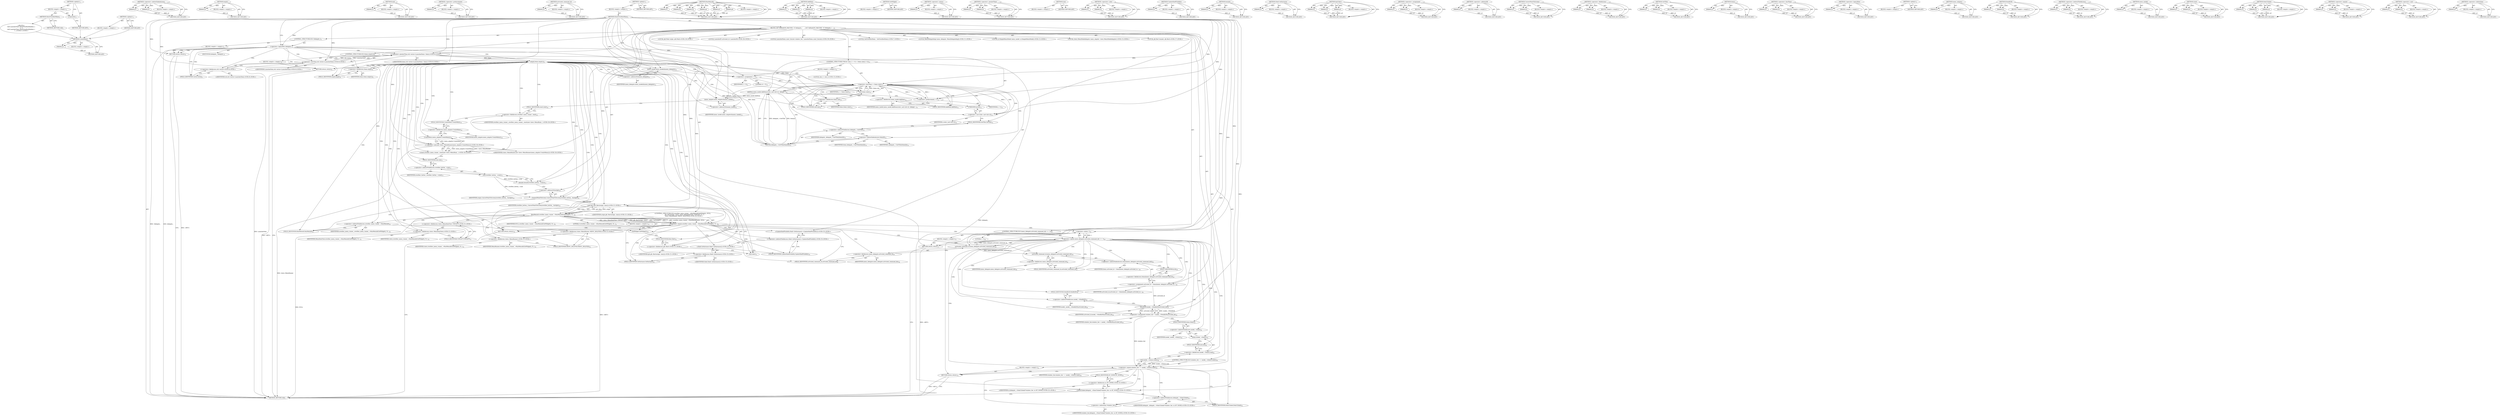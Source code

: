 digraph "&lt;global&gt;" {
vulnerable_296 [label=<(METHOD,CreateMenu)>];
vulnerable_297 [label=<(PARAM,p1)>];
vulnerable_298 [label=<(BLOCK,&lt;empty&gt;,&lt;empty&gt;)>];
vulnerable_299 [label=<(METHOD_RETURN,ANY)>];
vulnerable_277 [label=<(METHOD,&lt;operator&gt;.indirectIndexAccess)>];
vulnerable_278 [label=<(PARAM,p1)>];
vulnerable_279 [label=<(PARAM,p2)>];
vulnerable_280 [label=<(BLOCK,&lt;empty&gt;,&lt;empty&gt;)>];
vulnerable_281 [label=<(METHOD_RETURN,ANY)>];
vulnerable_232 [label=<(METHOD,empty)>];
vulnerable_233 [label=<(PARAM,p1)>];
vulnerable_234 [label=<(BLOCK,&lt;empty&gt;,&lt;empty&gt;)>];
vulnerable_235 [label=<(METHOD_RETURN,ANY)>];
vulnerable_353 [label=<(METHOD,end)>];
vulnerable_354 [label=<(PARAM,p1)>];
vulnerable_355 [label=<(BLOCK,&lt;empty&gt;,&lt;empty&gt;)>];
vulnerable_356 [label=<(METHOD_RETURN,ANY)>];
vulnerable_252 [label=<(METHOD,&lt;operator&gt;.preIncrement)>];
vulnerable_253 [label=<(PARAM,p1)>];
vulnerable_254 [label=<(BLOCK,&lt;empty&gt;,&lt;empty&gt;)>];
vulnerable_255 [label=<(METHOD_RETURN,ANY)>];
vulnerable_340 [label=<(METHOD,activated_command_id)>];
vulnerable_341 [label=<(PARAM,p1)>];
vulnerable_342 [label=<(BLOCK,&lt;empty&gt;,&lt;empty&gt;)>];
vulnerable_343 [label=<(METHOD_RETURN,ANY)>];
vulnerable_6 [label=<(METHOD,&lt;global&gt;)<SUB>1</SUB>>];
vulnerable_7 [label=<(BLOCK,&lt;empty&gt;,&lt;empty&gt;)<SUB>1</SUB>>];
vulnerable_8 [label=<(METHOD,ShowOverflowMenu)<SUB>1</SUB>>];
vulnerable_9 [label=<(BLOCK,{
#if !defined(OS_MACOSX)
  if (!delegate_)
   ...,{
#if !defined(OS_MACOSX)
  if (!delegate_)
   ...)<SUB>1</SUB>>];
vulnerable_10 [label=<(CONTROL_STRUCTURE,IF,if (!delegate_))<SUB>3</SUB>>];
vulnerable_11 [label=<(&lt;operator&gt;.logicalNot,!delegate_)<SUB>3</SUB>>];
vulnerable_12 [label=<(IDENTIFIER,delegate_,!delegate_)<SUB>3</SUB>>];
vulnerable_13 [label=<(BLOCK,&lt;empty&gt;,&lt;empty&gt;)<SUB>4</SUB>>];
vulnerable_14 [label=<(RETURN,return;,return;)<SUB>4</SUB>>];
vulnerable_15 [label="<(&lt;operator&gt;.greaterThan,std::vector&lt;LauncherItem&gt; items)<SUB>6</SUB>>"];
vulnerable_16 [label="<(&lt;operator&gt;.lessThan,std::vector&lt;LauncherItem)<SUB>6</SUB>>"];
vulnerable_17 [label="<(&lt;operator&gt;.fieldAccess,std::vector)<SUB>6</SUB>>"];
vulnerable_18 [label="<(IDENTIFIER,std,std::vector&lt;LauncherItem)<SUB>6</SUB>>"];
vulnerable_19 [label=<(FIELD_IDENTIFIER,vector,vector)<SUB>6</SUB>>];
vulnerable_20 [label="<(IDENTIFIER,LauncherItem,std::vector&lt;LauncherItem)<SUB>6</SUB>>"];
vulnerable_21 [label="<(IDENTIFIER,items,std::vector&lt;LauncherItem&gt; items)<SUB>6</SUB>>"];
vulnerable_22 [label="<(LOCAL,GetOverflowItems : GetOverflowItems)<SUB>7</SUB>>"];
vulnerable_23 [label=<(CONTROL_STRUCTURE,IF,if (items.empty()))<SUB>8</SUB>>];
vulnerable_24 [label=<(empty,items.empty())<SUB>8</SUB>>];
vulnerable_25 [label=<(&lt;operator&gt;.fieldAccess,items.empty)<SUB>8</SUB>>];
vulnerable_26 [label=<(IDENTIFIER,items,items.empty())<SUB>8</SUB>>];
vulnerable_27 [label=<(FIELD_IDENTIFIER,empty,empty)<SUB>8</SUB>>];
vulnerable_28 [label=<(BLOCK,&lt;empty&gt;,&lt;empty&gt;)<SUB>9</SUB>>];
vulnerable_29 [label=<(RETURN,return;,return;)<SUB>9</SUB>>];
vulnerable_30 [label="<(LOCAL,MenuDelegateImpl menu_delegate: MenuDelegateImpl)<SUB>11</SUB>>"];
vulnerable_31 [label="<(LOCAL,ui.SimpleMenuModel menu_model: ui.SimpleMenuModel)<SUB>12</SUB>>"];
vulnerable_32 [label=<(menu_model,menu_model(&amp;menu_delegate))<SUB>12</SUB>>];
vulnerable_33 [label=<(&lt;operator&gt;.addressOf,&amp;menu_delegate)<SUB>12</SUB>>];
vulnerable_34 [label=<(IDENTIFIER,menu_delegate,menu_model(&amp;menu_delegate))<SUB>12</SUB>>];
vulnerable_35 [label=<(CONTROL_STRUCTURE,FOR,for (size_t i = 0;i &lt; items.size();++i))<SUB>13</SUB>>];
vulnerable_36 [label=<(BLOCK,&lt;empty&gt;,&lt;empty&gt;)<SUB>13</SUB>>];
vulnerable_37 [label="<(LOCAL,size_t i: size_t)<SUB>13</SUB>>"];
vulnerable_38 [label=<(&lt;operator&gt;.assignment,i = 0)<SUB>13</SUB>>];
vulnerable_39 [label=<(IDENTIFIER,i,i = 0)<SUB>13</SUB>>];
vulnerable_40 [label=<(LITERAL,0,i = 0)<SUB>13</SUB>>];
vulnerable_41 [label=<(&lt;operator&gt;.lessThan,i &lt; items.size())<SUB>13</SUB>>];
vulnerable_42 [label=<(IDENTIFIER,i,i &lt; items.size())<SUB>13</SUB>>];
vulnerable_43 [label=<(size,items.size())<SUB>13</SUB>>];
vulnerable_44 [label=<(&lt;operator&gt;.fieldAccess,items.size)<SUB>13</SUB>>];
vulnerable_45 [label=<(IDENTIFIER,items,items.size())<SUB>13</SUB>>];
vulnerable_46 [label=<(FIELD_IDENTIFIER,size,size)<SUB>13</SUB>>];
vulnerable_47 [label=<(&lt;operator&gt;.preIncrement,++i)<SUB>13</SUB>>];
vulnerable_48 [label=<(IDENTIFIER,i,++i)<SUB>13</SUB>>];
vulnerable_49 [label=<(AddItem,menu_model.AddItem(static_cast&lt;int&gt;(i), delegat...)<SUB>14</SUB>>];
vulnerable_50 [label=<(&lt;operator&gt;.fieldAccess,menu_model.AddItem)<SUB>14</SUB>>];
vulnerable_51 [label=<(IDENTIFIER,menu_model,menu_model.AddItem(static_cast&lt;int&gt;(i), delegat...)<SUB>14</SUB>>];
vulnerable_52 [label=<(FIELD_IDENTIFIER,AddItem,AddItem)<SUB>14</SUB>>];
vulnerable_53 [label=<(&lt;operator&gt;.cast,static_cast&lt;int&gt;(i))<SUB>14</SUB>>];
vulnerable_54 [label=<(UNKNOWN,int,int)<SUB>14</SUB>>];
vulnerable_55 [label=<(IDENTIFIER,i,static_cast&lt;int&gt;(i))<SUB>14</SUB>>];
vulnerable_56 [label=<(GetTitle,delegate_-&gt;GetTitle(items[i]))<SUB>14</SUB>>];
vulnerable_57 [label=<(&lt;operator&gt;.indirectFieldAccess,delegate_-&gt;GetTitle)<SUB>14</SUB>>];
vulnerable_58 [label=<(IDENTIFIER,delegate_,delegate_-&gt;GetTitle(items[i]))<SUB>14</SUB>>];
vulnerable_59 [label=<(FIELD_IDENTIFIER,GetTitle,GetTitle)<SUB>14</SUB>>];
vulnerable_60 [label=<(&lt;operator&gt;.indirectIndexAccess,items[i])<SUB>14</SUB>>];
vulnerable_61 [label=<(IDENTIFIER,items,delegate_-&gt;GetTitle(items[i]))<SUB>14</SUB>>];
vulnerable_62 [label=<(IDENTIFIER,i,delegate_-&gt;GetTitle(items[i]))<SUB>14</SUB>>];
vulnerable_63 [label="<(LOCAL,views.MenuModelAdapter menu_adapter: views.MenuModelAdapter)<SUB>15</SUB>>"];
vulnerable_64 [label=<(menu_adapter,menu_adapter(&amp;menu_model))<SUB>15</SUB>>];
vulnerable_65 [label=<(&lt;operator&gt;.addressOf,&amp;menu_model)<SUB>15</SUB>>];
vulnerable_66 [label=<(IDENTIFIER,menu_model,menu_adapter(&amp;menu_model))<SUB>15</SUB>>];
vulnerable_67 [label="<(reset,overflow_menu_runner_.reset(new views::MenuRunn...)<SUB>16</SUB>>"];
vulnerable_68 [label=<(&lt;operator&gt;.fieldAccess,overflow_menu_runner_.reset)<SUB>16</SUB>>];
vulnerable_69 [label="<(IDENTIFIER,overflow_menu_runner_,overflow_menu_runner_.reset(new views::MenuRunn...)<SUB>16</SUB>>"];
vulnerable_70 [label=<(FIELD_IDENTIFIER,reset,reset)<SUB>16</SUB>>];
vulnerable_71 [label="<(&lt;operator&gt;.new,new views::MenuRunner(menu_adapter.CreateMenu()))<SUB>16</SUB>>"];
vulnerable_72 [label="<(IDENTIFIER,views::MenuRunner,new views::MenuRunner(menu_adapter.CreateMenu()))<SUB>16</SUB>>"];
vulnerable_73 [label=<(CreateMenu,menu_adapter.CreateMenu())<SUB>16</SUB>>];
vulnerable_74 [label=<(&lt;operator&gt;.fieldAccess,menu_adapter.CreateMenu)<SUB>16</SUB>>];
vulnerable_75 [label=<(IDENTIFIER,menu_adapter,menu_adapter.CreateMenu())<SUB>16</SUB>>];
vulnerable_76 [label=<(FIELD_IDENTIFIER,CreateMenu,CreateMenu)<SUB>16</SUB>>];
vulnerable_77 [label="<(LOCAL,gfx.Rect bounds: gfx.Rect)<SUB>17</SUB>>"];
vulnerable_78 [label=<(bounds,bounds(overflow_button_-&gt;size()))<SUB>17</SUB>>];
vulnerable_79 [label=<(size,overflow_button_-&gt;size())<SUB>17</SUB>>];
vulnerable_80 [label=<(&lt;operator&gt;.indirectFieldAccess,overflow_button_-&gt;size)<SUB>17</SUB>>];
vulnerable_81 [label=<(IDENTIFIER,overflow_button_,overflow_button_-&gt;size())<SUB>17</SUB>>];
vulnerable_82 [label=<(FIELD_IDENTIFIER,size,size)<SUB>17</SUB>>];
vulnerable_83 [label="<(LOCAL,gfx.Point origin: gfx.Point)<SUB>18</SUB>>"];
vulnerable_84 [label=<(ConvertPointToScreen,ConvertPointToScreen(overflow_button_, &amp;origin))<SUB>19</SUB>>];
vulnerable_85 [label=<(IDENTIFIER,overflow_button_,ConvertPointToScreen(overflow_button_, &amp;origin))<SUB>19</SUB>>];
vulnerable_86 [label=<(&lt;operator&gt;.addressOf,&amp;origin)<SUB>19</SUB>>];
vulnerable_87 [label=<(IDENTIFIER,origin,ConvertPointToScreen(overflow_button_, &amp;origin))<SUB>19</SUB>>];
vulnerable_88 [label="<(CONTROL_STRUCTURE,IF,if (overflow_menu_runner_-&gt;RunMenuAt(GetWidget(), NULL,
          gfx::Rect(origin, size()), views::MenuItemView::TOPLEFT, 0) ==
      views::MenuRunner::MENU_DELETED))<SUB>20</SUB>>"];
vulnerable_89 [label=<(&lt;operator&gt;.equals,overflow_menu_runner_-&gt;RunMenuAt(GetWidget(), N...)<SUB>20</SUB>>];
vulnerable_90 [label=<(RunMenuAt,overflow_menu_runner_-&gt;RunMenuAt(GetWidget(), N...)<SUB>20</SUB>>];
vulnerable_91 [label=<(&lt;operator&gt;.indirectFieldAccess,overflow_menu_runner_-&gt;RunMenuAt)<SUB>20</SUB>>];
vulnerable_92 [label=<(IDENTIFIER,overflow_menu_runner_,overflow_menu_runner_-&gt;RunMenuAt(GetWidget(), N...)<SUB>20</SUB>>];
vulnerable_93 [label=<(FIELD_IDENTIFIER,RunMenuAt,RunMenuAt)<SUB>20</SUB>>];
vulnerable_94 [label=<(GetWidget,GetWidget())<SUB>20</SUB>>];
vulnerable_95 [label=<(IDENTIFIER,NULL,overflow_menu_runner_-&gt;RunMenuAt(GetWidget(), N...)<SUB>20</SUB>>];
vulnerable_96 [label="<(gfx.Rect,gfx::Rect(origin, size()))<SUB>21</SUB>>"];
vulnerable_97 [label="<(&lt;operator&gt;.fieldAccess,gfx::Rect)<SUB>21</SUB>>"];
vulnerable_98 [label="<(IDENTIFIER,gfx,gfx::Rect(origin, size()))<SUB>21</SUB>>"];
vulnerable_99 [label=<(FIELD_IDENTIFIER,Rect,Rect)<SUB>21</SUB>>];
vulnerable_100 [label="<(IDENTIFIER,origin,gfx::Rect(origin, size()))<SUB>21</SUB>>"];
vulnerable_101 [label=<(size,size())<SUB>21</SUB>>];
vulnerable_102 [label="<(&lt;operator&gt;.fieldAccess,views::MenuItemView::TOPLEFT)<SUB>21</SUB>>"];
vulnerable_103 [label="<(&lt;operator&gt;.fieldAccess,views::MenuItemView)<SUB>21</SUB>>"];
vulnerable_104 [label=<(IDENTIFIER,views,overflow_menu_runner_-&gt;RunMenuAt(GetWidget(), N...)<SUB>21</SUB>>];
vulnerable_105 [label=<(IDENTIFIER,MenuItemView,overflow_menu_runner_-&gt;RunMenuAt(GetWidget(), N...)<SUB>21</SUB>>];
vulnerable_106 [label=<(FIELD_IDENTIFIER,TOPLEFT,TOPLEFT)<SUB>21</SUB>>];
vulnerable_107 [label=<(LITERAL,0,overflow_menu_runner_-&gt;RunMenuAt(GetWidget(), N...)<SUB>21</SUB>>];
vulnerable_108 [label="<(&lt;operator&gt;.fieldAccess,views::MenuRunner::MENU_DELETED)<SUB>22</SUB>>"];
vulnerable_109 [label="<(&lt;operator&gt;.fieldAccess,views::MenuRunner)<SUB>22</SUB>>"];
vulnerable_110 [label=<(IDENTIFIER,views,overflow_menu_runner_-&gt;RunMenuAt(GetWidget(), N...)<SUB>22</SUB>>];
vulnerable_111 [label=<(IDENTIFIER,MenuRunner,overflow_menu_runner_-&gt;RunMenuAt(GetWidget(), N...)<SUB>22</SUB>>];
vulnerable_112 [label=<(FIELD_IDENTIFIER,MENU_DELETED,MENU_DELETED)<SUB>22</SUB>>];
vulnerable_113 [label=<(BLOCK,&lt;empty&gt;,&lt;empty&gt;)<SUB>23</SUB>>];
vulnerable_114 [label=<(RETURN,return;,return;)<SUB>23</SUB>>];
vulnerable_115 [label="<(UpdateShelfVisibility,Shell::GetInstance()-&gt;UpdateShelfVisibility())<SUB>25</SUB>>"];
vulnerable_116 [label="<(&lt;operator&gt;.indirectFieldAccess,Shell::GetInstance()-&gt;UpdateShelfVisibility)<SUB>25</SUB>>"];
vulnerable_117 [label="<(Shell.GetInstance,Shell::GetInstance())<SUB>25</SUB>>"];
vulnerable_118 [label="<(&lt;operator&gt;.fieldAccess,Shell::GetInstance)<SUB>25</SUB>>"];
vulnerable_119 [label="<(IDENTIFIER,Shell,Shell::GetInstance())<SUB>25</SUB>>"];
vulnerable_120 [label=<(FIELD_IDENTIFIER,GetInstance,GetInstance)<SUB>25</SUB>>];
vulnerable_121 [label=<(FIELD_IDENTIFIER,UpdateShelfVisibility,UpdateShelfVisibility)<SUB>25</SUB>>];
vulnerable_122 [label=<(CONTROL_STRUCTURE,IF,if (menu_delegate.activated_command_id() == -1))<SUB>26</SUB>>];
vulnerable_123 [label=<(&lt;operator&gt;.equals,menu_delegate.activated_command_id() == -1)<SUB>26</SUB>>];
vulnerable_124 [label=<(activated_command_id,menu_delegate.activated_command_id())<SUB>26</SUB>>];
vulnerable_125 [label=<(&lt;operator&gt;.fieldAccess,menu_delegate.activated_command_id)<SUB>26</SUB>>];
vulnerable_126 [label=<(IDENTIFIER,menu_delegate,menu_delegate.activated_command_id())<SUB>26</SUB>>];
vulnerable_127 [label=<(FIELD_IDENTIFIER,activated_command_id,activated_command_id)<SUB>26</SUB>>];
vulnerable_128 [label=<(&lt;operator&gt;.minus,-1)<SUB>26</SUB>>];
vulnerable_129 [label=<(LITERAL,1,-1)<SUB>26</SUB>>];
vulnerable_130 [label=<(BLOCK,&lt;empty&gt;,&lt;empty&gt;)<SUB>27</SUB>>];
vulnerable_131 [label=<(RETURN,return;,return;)<SUB>27</SUB>>];
vulnerable_132 [label="<(LOCAL,LauncherID activated_id: LauncherID)<SUB>28</SUB>>"];
vulnerable_133 [label=<(&lt;operator&gt;.assignment,activated_id = items[menu_delegate.activated_co...)<SUB>28</SUB>>];
vulnerable_134 [label=<(IDENTIFIER,activated_id,activated_id = items[menu_delegate.activated_co...)<SUB>28</SUB>>];
vulnerable_135 [label=<(&lt;operator&gt;.fieldAccess,items[menu_delegate.activated_command_id()].id)<SUB>28</SUB>>];
vulnerable_136 [label=<(&lt;operator&gt;.indirectIndexAccess,items[menu_delegate.activated_command_id()])<SUB>28</SUB>>];
vulnerable_137 [label=<(IDENTIFIER,items,activated_id = items[menu_delegate.activated_co...)<SUB>28</SUB>>];
vulnerable_138 [label=<(activated_command_id,menu_delegate.activated_command_id())<SUB>28</SUB>>];
vulnerable_139 [label=<(&lt;operator&gt;.fieldAccess,menu_delegate.activated_command_id)<SUB>28</SUB>>];
vulnerable_140 [label=<(IDENTIFIER,menu_delegate,menu_delegate.activated_command_id())<SUB>28</SUB>>];
vulnerable_141 [label=<(FIELD_IDENTIFIER,activated_command_id,activated_command_id)<SUB>28</SUB>>];
vulnerable_142 [label=<(FIELD_IDENTIFIER,id,id)<SUB>28</SUB>>];
vulnerable_143 [label="<(LOCAL,LauncherItems.const_iterator window_iter: LauncherItems.const_iterator)<SUB>29</SUB>>"];
vulnerable_144 [label=<(&lt;operator&gt;.assignment,window_iter = model_-&gt;ItemByID(activated_id))<SUB>29</SUB>>];
vulnerable_145 [label=<(IDENTIFIER,window_iter,window_iter = model_-&gt;ItemByID(activated_id))<SUB>29</SUB>>];
vulnerable_146 [label=<(ItemByID,model_-&gt;ItemByID(activated_id))<SUB>29</SUB>>];
vulnerable_147 [label=<(&lt;operator&gt;.indirectFieldAccess,model_-&gt;ItemByID)<SUB>29</SUB>>];
vulnerable_148 [label=<(IDENTIFIER,model_,model_-&gt;ItemByID(activated_id))<SUB>29</SUB>>];
vulnerable_149 [label=<(FIELD_IDENTIFIER,ItemByID,ItemByID)<SUB>29</SUB>>];
vulnerable_150 [label=<(IDENTIFIER,activated_id,model_-&gt;ItemByID(activated_id))<SUB>29</SUB>>];
vulnerable_151 [label=<(CONTROL_STRUCTURE,IF,if (window_iter == model_-&gt;items().end()))<SUB>30</SUB>>];
vulnerable_152 [label=<(&lt;operator&gt;.equals,window_iter == model_-&gt;items().end())<SUB>30</SUB>>];
vulnerable_153 [label=<(IDENTIFIER,window_iter,window_iter == model_-&gt;items().end())<SUB>30</SUB>>];
vulnerable_154 [label=<(end,model_-&gt;items().end())<SUB>30</SUB>>];
vulnerable_155 [label=<(&lt;operator&gt;.fieldAccess,model_-&gt;items().end)<SUB>30</SUB>>];
vulnerable_156 [label=<(items,model_-&gt;items())<SUB>30</SUB>>];
vulnerable_157 [label=<(&lt;operator&gt;.indirectFieldAccess,model_-&gt;items)<SUB>30</SUB>>];
vulnerable_158 [label=<(IDENTIFIER,model_,model_-&gt;items())<SUB>30</SUB>>];
vulnerable_159 [label=<(FIELD_IDENTIFIER,items,items)<SUB>30</SUB>>];
vulnerable_160 [label=<(FIELD_IDENTIFIER,end,end)<SUB>30</SUB>>];
vulnerable_161 [label=<(BLOCK,&lt;empty&gt;,&lt;empty&gt;)<SUB>31</SUB>>];
vulnerable_162 [label=<(RETURN,return;,return;)<SUB>31</SUB>>];
vulnerable_163 [label="<(ItemClicked,delegate_-&gt;ItemClicked(*window_iter, ui::EF_NONE))<SUB>32</SUB>>"];
vulnerable_164 [label=<(&lt;operator&gt;.indirectFieldAccess,delegate_-&gt;ItemClicked)<SUB>32</SUB>>];
vulnerable_165 [label="<(IDENTIFIER,delegate_,delegate_-&gt;ItemClicked(*window_iter, ui::EF_NONE))<SUB>32</SUB>>"];
vulnerable_166 [label=<(FIELD_IDENTIFIER,ItemClicked,ItemClicked)<SUB>32</SUB>>];
vulnerable_167 [label=<(&lt;operator&gt;.indirection,*window_iter)<SUB>32</SUB>>];
vulnerable_168 [label="<(IDENTIFIER,window_iter,delegate_-&gt;ItemClicked(*window_iter, ui::EF_NONE))<SUB>32</SUB>>"];
vulnerable_169 [label="<(&lt;operator&gt;.fieldAccess,ui::EF_NONE)<SUB>32</SUB>>"];
vulnerable_170 [label="<(IDENTIFIER,ui,delegate_-&gt;ItemClicked(*window_iter, ui::EF_NONE))<SUB>32</SUB>>"];
vulnerable_171 [label=<(FIELD_IDENTIFIER,EF_NONE,EF_NONE)<SUB>32</SUB>>];
vulnerable_172 [label=<(METHOD_RETURN,void)<SUB>1</SUB>>];
vulnerable_174 [label=<(METHOD_RETURN,ANY)<SUB>1</SUB>>];
vulnerable_314 [label=<(METHOD,RunMenuAt)>];
vulnerable_315 [label=<(PARAM,p1)>];
vulnerable_316 [label=<(PARAM,p2)>];
vulnerable_317 [label=<(PARAM,p3)>];
vulnerable_318 [label=<(PARAM,p4)>];
vulnerable_319 [label=<(PARAM,p5)>];
vulnerable_320 [label=<(PARAM,p6)>];
vulnerable_321 [label=<(BLOCK,&lt;empty&gt;,&lt;empty&gt;)>];
vulnerable_322 [label=<(METHOD_RETURN,ANY)>];
vulnerable_256 [label=<(METHOD,AddItem)>];
vulnerable_257 [label=<(PARAM,p1)>];
vulnerable_258 [label=<(PARAM,p2)>];
vulnerable_259 [label=<(PARAM,p3)>];
vulnerable_260 [label=<(BLOCK,&lt;empty&gt;,&lt;empty&gt;)>];
vulnerable_261 [label=<(METHOD_RETURN,ANY)>];
vulnerable_323 [label=<(METHOD,GetWidget)>];
vulnerable_324 [label=<(BLOCK,&lt;empty&gt;,&lt;empty&gt;)>];
vulnerable_325 [label=<(METHOD_RETURN,ANY)>];
vulnerable_344 [label=<(METHOD,&lt;operator&gt;.minus)>];
vulnerable_345 [label=<(PARAM,p1)>];
vulnerable_346 [label=<(BLOCK,&lt;empty&gt;,&lt;empty&gt;)>];
vulnerable_347 [label=<(METHOD_RETURN,ANY)>];
vulnerable_217 [label=<(METHOD,&lt;operator&gt;.greaterThan)>];
vulnerable_218 [label=<(PARAM,p1)>];
vulnerable_219 [label=<(PARAM,p2)>];
vulnerable_220 [label=<(BLOCK,&lt;empty&gt;,&lt;empty&gt;)>];
vulnerable_221 [label=<(METHOD_RETURN,ANY)>];
vulnerable_249 [label=<(METHOD,size)>];
vulnerable_250 [label=<(BLOCK,&lt;empty&gt;,&lt;empty&gt;)>];
vulnerable_251 [label=<(METHOD_RETURN,ANY)>];
vulnerable_291 [label=<(METHOD,&lt;operator&gt;.new)>];
vulnerable_292 [label=<(PARAM,p1)>];
vulnerable_293 [label=<(PARAM,p2)>];
vulnerable_294 [label=<(BLOCK,&lt;empty&gt;,&lt;empty&gt;)>];
vulnerable_295 [label=<(METHOD_RETURN,ANY)>];
vulnerable_332 [label=<(METHOD,UpdateShelfVisibility)>];
vulnerable_333 [label=<(PARAM,p1)>];
vulnerable_334 [label=<(BLOCK,&lt;empty&gt;,&lt;empty&gt;)>];
vulnerable_335 [label=<(METHOD_RETURN,ANY)>];
vulnerable_300 [label=<(METHOD,bounds)>];
vulnerable_301 [label=<(PARAM,p1)>];
vulnerable_302 [label=<(BLOCK,&lt;empty&gt;,&lt;empty&gt;)>];
vulnerable_303 [label=<(METHOD_RETURN,ANY)>];
vulnerable_336 [label=<(METHOD,Shell.GetInstance)>];
vulnerable_337 [label=<(PARAM,p1)>];
vulnerable_338 [label=<(BLOCK,&lt;empty&gt;,&lt;empty&gt;)>];
vulnerable_339 [label=<(METHOD_RETURN,ANY)>];
vulnerable_326 [label=<(METHOD,gfx.Rect)>];
vulnerable_327 [label=<(PARAM,p1)>];
vulnerable_328 [label=<(PARAM,p2)>];
vulnerable_329 [label=<(PARAM,p3)>];
vulnerable_330 [label=<(BLOCK,&lt;empty&gt;,&lt;empty&gt;)>];
vulnerable_331 [label=<(METHOD_RETURN,ANY)>];
vulnerable_244 [label=<(METHOD,&lt;operator&gt;.assignment)>];
vulnerable_245 [label=<(PARAM,p1)>];
vulnerable_246 [label=<(PARAM,p2)>];
vulnerable_247 [label=<(BLOCK,&lt;empty&gt;,&lt;empty&gt;)>];
vulnerable_248 [label=<(METHOD_RETURN,ANY)>];
vulnerable_240 [label=<(METHOD,&lt;operator&gt;.addressOf)>];
vulnerable_241 [label=<(PARAM,p1)>];
vulnerable_242 [label=<(BLOCK,&lt;empty&gt;,&lt;empty&gt;)>];
vulnerable_243 [label=<(METHOD_RETURN,ANY)>];
vulnerable_304 [label=<(METHOD,ConvertPointToScreen)>];
vulnerable_305 [label=<(PARAM,p1)>];
vulnerable_306 [label=<(PARAM,p2)>];
vulnerable_307 [label=<(BLOCK,&lt;empty&gt;,&lt;empty&gt;)>];
vulnerable_308 [label=<(METHOD_RETURN,ANY)>];
vulnerable_227 [label=<(METHOD,&lt;operator&gt;.fieldAccess)>];
vulnerable_228 [label=<(PARAM,p1)>];
vulnerable_229 [label=<(PARAM,p2)>];
vulnerable_230 [label=<(BLOCK,&lt;empty&gt;,&lt;empty&gt;)>];
vulnerable_231 [label=<(METHOD_RETURN,ANY)>];
vulnerable_267 [label=<(METHOD,GetTitle)>];
vulnerable_268 [label=<(PARAM,p1)>];
vulnerable_269 [label=<(PARAM,p2)>];
vulnerable_270 [label=<(BLOCK,&lt;empty&gt;,&lt;empty&gt;)>];
vulnerable_271 [label=<(METHOD_RETURN,ANY)>];
vulnerable_357 [label=<(METHOD,items)>];
vulnerable_358 [label=<(PARAM,p1)>];
vulnerable_359 [label=<(BLOCK,&lt;empty&gt;,&lt;empty&gt;)>];
vulnerable_360 [label=<(METHOD_RETURN,ANY)>];
vulnerable_222 [label=<(METHOD,&lt;operator&gt;.lessThan)>];
vulnerable_223 [label=<(PARAM,p1)>];
vulnerable_224 [label=<(PARAM,p2)>];
vulnerable_225 [label=<(BLOCK,&lt;empty&gt;,&lt;empty&gt;)>];
vulnerable_226 [label=<(METHOD_RETURN,ANY)>];
vulnerable_213 [label=<(METHOD,&lt;operator&gt;.logicalNot)>];
vulnerable_214 [label=<(PARAM,p1)>];
vulnerable_215 [label=<(BLOCK,&lt;empty&gt;,&lt;empty&gt;)>];
vulnerable_216 [label=<(METHOD_RETURN,ANY)>];
vulnerable_207 [label=<(METHOD,&lt;global&gt;)<SUB>1</SUB>>];
vulnerable_208 [label=<(BLOCK,&lt;empty&gt;,&lt;empty&gt;)>];
vulnerable_209 [label=<(METHOD_RETURN,ANY)>];
vulnerable_282 [label=<(METHOD,menu_adapter)>];
vulnerable_283 [label=<(PARAM,p1)>];
vulnerable_284 [label=<(BLOCK,&lt;empty&gt;,&lt;empty&gt;)>];
vulnerable_285 [label=<(METHOD_RETURN,ANY)>];
vulnerable_348 [label=<(METHOD,ItemByID)>];
vulnerable_349 [label=<(PARAM,p1)>];
vulnerable_350 [label=<(PARAM,p2)>];
vulnerable_351 [label=<(BLOCK,&lt;empty&gt;,&lt;empty&gt;)>];
vulnerable_352 [label=<(METHOD_RETURN,ANY)>];
vulnerable_272 [label=<(METHOD,&lt;operator&gt;.indirectFieldAccess)>];
vulnerable_273 [label=<(PARAM,p1)>];
vulnerable_274 [label=<(PARAM,p2)>];
vulnerable_275 [label=<(BLOCK,&lt;empty&gt;,&lt;empty&gt;)>];
vulnerable_276 [label=<(METHOD_RETURN,ANY)>];
vulnerable_236 [label=<(METHOD,menu_model)>];
vulnerable_237 [label=<(PARAM,p1)>];
vulnerable_238 [label=<(BLOCK,&lt;empty&gt;,&lt;empty&gt;)>];
vulnerable_239 [label=<(METHOD_RETURN,ANY)>];
vulnerable_286 [label=<(METHOD,reset)>];
vulnerable_287 [label=<(PARAM,p1)>];
vulnerable_288 [label=<(PARAM,p2)>];
vulnerable_289 [label=<(BLOCK,&lt;empty&gt;,&lt;empty&gt;)>];
vulnerable_290 [label=<(METHOD_RETURN,ANY)>];
vulnerable_361 [label=<(METHOD,ItemClicked)>];
vulnerable_362 [label=<(PARAM,p1)>];
vulnerable_363 [label=<(PARAM,p2)>];
vulnerable_364 [label=<(PARAM,p3)>];
vulnerable_365 [label=<(BLOCK,&lt;empty&gt;,&lt;empty&gt;)>];
vulnerable_366 [label=<(METHOD_RETURN,ANY)>];
vulnerable_309 [label=<(METHOD,&lt;operator&gt;.equals)>];
vulnerable_310 [label=<(PARAM,p1)>];
vulnerable_311 [label=<(PARAM,p2)>];
vulnerable_312 [label=<(BLOCK,&lt;empty&gt;,&lt;empty&gt;)>];
vulnerable_313 [label=<(METHOD_RETURN,ANY)>];
vulnerable_262 [label=<(METHOD,&lt;operator&gt;.cast)>];
vulnerable_263 [label=<(PARAM,p1)>];
vulnerable_264 [label=<(PARAM,p2)>];
vulnerable_265 [label=<(BLOCK,&lt;empty&gt;,&lt;empty&gt;)>];
vulnerable_266 [label=<(METHOD_RETURN,ANY)>];
vulnerable_367 [label=<(METHOD,&lt;operator&gt;.indirection)>];
vulnerable_368 [label=<(PARAM,p1)>];
vulnerable_369 [label=<(BLOCK,&lt;empty&gt;,&lt;empty&gt;)>];
vulnerable_370 [label=<(METHOD_RETURN,ANY)>];
fixed_6 [label=<(METHOD,&lt;global&gt;)<SUB>1</SUB>>];
fixed_7 [label=<(BLOCK,&lt;empty&gt;,&lt;empty&gt;)<SUB>1</SUB>>];
fixed_8 [label=<(METHOD,ShowOverflowMenu)<SUB>1</SUB>>];
fixed_9 [label="<(BLOCK,{
void LauncherView::ShowOverflowBubble() {
  i...,{
void LauncherView::ShowOverflowBubble() {
  i...)<SUB>1</SUB>>"];
fixed_10 [label=<(METHOD_RETURN,void)<SUB>1</SUB>>];
fixed_12 [label=<(UNKNOWN,,)>];
fixed_13 [label=<(METHOD_RETURN,ANY)<SUB>1</SUB>>];
fixed_20 [label=<(METHOD,&lt;global&gt;)<SUB>1</SUB>>];
fixed_21 [label=<(BLOCK,&lt;empty&gt;,&lt;empty&gt;)>];
fixed_22 [label=<(METHOD_RETURN,ANY)>];
vulnerable_296 -> vulnerable_297  [key=0, label="AST: "];
vulnerable_296 -> vulnerable_297  [key=1, label="DDG: "];
vulnerable_296 -> vulnerable_298  [key=0, label="AST: "];
vulnerable_296 -> vulnerable_299  [key=0, label="AST: "];
vulnerable_296 -> vulnerable_299  [key=1, label="CFG: "];
vulnerable_297 -> vulnerable_299  [key=0, label="DDG: p1"];
vulnerable_277 -> vulnerable_278  [key=0, label="AST: "];
vulnerable_277 -> vulnerable_278  [key=1, label="DDG: "];
vulnerable_277 -> vulnerable_280  [key=0, label="AST: "];
vulnerable_277 -> vulnerable_279  [key=0, label="AST: "];
vulnerable_277 -> vulnerable_279  [key=1, label="DDG: "];
vulnerable_277 -> vulnerable_281  [key=0, label="AST: "];
vulnerable_277 -> vulnerable_281  [key=1, label="CFG: "];
vulnerable_278 -> vulnerable_281  [key=0, label="DDG: p1"];
vulnerable_279 -> vulnerable_281  [key=0, label="DDG: p2"];
vulnerable_232 -> vulnerable_233  [key=0, label="AST: "];
vulnerable_232 -> vulnerable_233  [key=1, label="DDG: "];
vulnerable_232 -> vulnerable_234  [key=0, label="AST: "];
vulnerable_232 -> vulnerable_235  [key=0, label="AST: "];
vulnerable_232 -> vulnerable_235  [key=1, label="CFG: "];
vulnerable_233 -> vulnerable_235  [key=0, label="DDG: p1"];
vulnerable_353 -> vulnerable_354  [key=0, label="AST: "];
vulnerable_353 -> vulnerable_354  [key=1, label="DDG: "];
vulnerable_353 -> vulnerable_355  [key=0, label="AST: "];
vulnerable_353 -> vulnerable_356  [key=0, label="AST: "];
vulnerable_353 -> vulnerable_356  [key=1, label="CFG: "];
vulnerable_354 -> vulnerable_356  [key=0, label="DDG: p1"];
vulnerable_252 -> vulnerable_253  [key=0, label="AST: "];
vulnerable_252 -> vulnerable_253  [key=1, label="DDG: "];
vulnerable_252 -> vulnerable_254  [key=0, label="AST: "];
vulnerable_252 -> vulnerable_255  [key=0, label="AST: "];
vulnerable_252 -> vulnerable_255  [key=1, label="CFG: "];
vulnerable_253 -> vulnerable_255  [key=0, label="DDG: p1"];
vulnerable_340 -> vulnerable_341  [key=0, label="AST: "];
vulnerable_340 -> vulnerable_341  [key=1, label="DDG: "];
vulnerable_340 -> vulnerable_342  [key=0, label="AST: "];
vulnerable_340 -> vulnerable_343  [key=0, label="AST: "];
vulnerable_340 -> vulnerable_343  [key=1, label="CFG: "];
vulnerable_341 -> vulnerable_343  [key=0, label="DDG: p1"];
vulnerable_6 -> vulnerable_7  [key=0, label="AST: "];
vulnerable_6 -> vulnerable_174  [key=0, label="AST: "];
vulnerable_6 -> vulnerable_174  [key=1, label="CFG: "];
vulnerable_7 -> vulnerable_8  [key=0, label="AST: "];
vulnerable_8 -> vulnerable_9  [key=0, label="AST: "];
vulnerable_8 -> vulnerable_172  [key=0, label="AST: "];
vulnerable_8 -> vulnerable_11  [key=0, label="CFG: "];
vulnerable_8 -> vulnerable_11  [key=1, label="DDG: "];
vulnerable_8 -> vulnerable_15  [key=0, label="DDG: "];
vulnerable_8 -> vulnerable_32  [key=0, label="DDG: "];
vulnerable_8 -> vulnerable_64  [key=0, label="DDG: "];
vulnerable_8 -> vulnerable_84  [key=0, label="DDG: "];
vulnerable_8 -> vulnerable_14  [key=0, label="DDG: "];
vulnerable_8 -> vulnerable_16  [key=0, label="DDG: "];
vulnerable_8 -> vulnerable_29  [key=0, label="DDG: "];
vulnerable_8 -> vulnerable_38  [key=0, label="DDG: "];
vulnerable_8 -> vulnerable_41  [key=0, label="DDG: "];
vulnerable_8 -> vulnerable_47  [key=0, label="DDG: "];
vulnerable_8 -> vulnerable_49  [key=0, label="DDG: "];
vulnerable_8 -> vulnerable_71  [key=0, label="DDG: "];
vulnerable_8 -> vulnerable_114  [key=0, label="DDG: "];
vulnerable_8 -> vulnerable_131  [key=0, label="DDG: "];
vulnerable_8 -> vulnerable_146  [key=0, label="DDG: "];
vulnerable_8 -> vulnerable_152  [key=0, label="DDG: "];
vulnerable_8 -> vulnerable_162  [key=0, label="DDG: "];
vulnerable_8 -> vulnerable_53  [key=0, label="DDG: "];
vulnerable_8 -> vulnerable_90  [key=0, label="DDG: "];
vulnerable_8 -> vulnerable_124  [key=0, label="DDG: "];
vulnerable_8 -> vulnerable_128  [key=0, label="DDG: "];
vulnerable_8 -> vulnerable_96  [key=0, label="DDG: "];
vulnerable_8 -> vulnerable_138  [key=0, label="DDG: "];
vulnerable_9 -> vulnerable_10  [key=0, label="AST: "];
vulnerable_9 -> vulnerable_15  [key=0, label="AST: "];
vulnerable_9 -> vulnerable_22  [key=0, label="AST: "];
vulnerable_9 -> vulnerable_23  [key=0, label="AST: "];
vulnerable_9 -> vulnerable_30  [key=0, label="AST: "];
vulnerable_9 -> vulnerable_31  [key=0, label="AST: "];
vulnerable_9 -> vulnerable_32  [key=0, label="AST: "];
vulnerable_9 -> vulnerable_35  [key=0, label="AST: "];
vulnerable_9 -> vulnerable_63  [key=0, label="AST: "];
vulnerable_9 -> vulnerable_64  [key=0, label="AST: "];
vulnerable_9 -> vulnerable_67  [key=0, label="AST: "];
vulnerable_9 -> vulnerable_77  [key=0, label="AST: "];
vulnerable_9 -> vulnerable_78  [key=0, label="AST: "];
vulnerable_9 -> vulnerable_83  [key=0, label="AST: "];
vulnerable_9 -> vulnerable_84  [key=0, label="AST: "];
vulnerable_9 -> vulnerable_88  [key=0, label="AST: "];
vulnerable_9 -> vulnerable_115  [key=0, label="AST: "];
vulnerable_9 -> vulnerable_122  [key=0, label="AST: "];
vulnerable_9 -> vulnerable_132  [key=0, label="AST: "];
vulnerable_9 -> vulnerable_133  [key=0, label="AST: "];
vulnerable_9 -> vulnerable_143  [key=0, label="AST: "];
vulnerable_9 -> vulnerable_144  [key=0, label="AST: "];
vulnerable_9 -> vulnerable_151  [key=0, label="AST: "];
vulnerable_9 -> vulnerable_163  [key=0, label="AST: "];
vulnerable_10 -> vulnerable_11  [key=0, label="AST: "];
vulnerable_10 -> vulnerable_13  [key=0, label="AST: "];
vulnerable_11 -> vulnerable_12  [key=0, label="AST: "];
vulnerable_11 -> vulnerable_14  [key=0, label="CFG: "];
vulnerable_11 -> vulnerable_14  [key=1, label="CDG: "];
vulnerable_11 -> vulnerable_19  [key=0, label="CFG: "];
vulnerable_11 -> vulnerable_19  [key=1, label="CDG: "];
vulnerable_11 -> vulnerable_172  [key=0, label="DDG: delegate_"];
vulnerable_11 -> vulnerable_172  [key=1, label="DDG: !delegate_"];
vulnerable_11 -> vulnerable_163  [key=0, label="DDG: delegate_"];
vulnerable_11 -> vulnerable_56  [key=0, label="DDG: delegate_"];
vulnerable_11 -> vulnerable_17  [key=0, label="CDG: "];
vulnerable_11 -> vulnerable_15  [key=0, label="CDG: "];
vulnerable_11 -> vulnerable_25  [key=0, label="CDG: "];
vulnerable_11 -> vulnerable_27  [key=0, label="CDG: "];
vulnerable_11 -> vulnerable_24  [key=0, label="CDG: "];
vulnerable_11 -> vulnerable_16  [key=0, label="CDG: "];
vulnerable_13 -> vulnerable_14  [key=0, label="AST: "];
vulnerable_14 -> vulnerable_172  [key=0, label="CFG: "];
vulnerable_14 -> vulnerable_172  [key=1, label="DDG: &lt;RET&gt;"];
vulnerable_15 -> vulnerable_16  [key=0, label="AST: "];
vulnerable_15 -> vulnerable_21  [key=0, label="AST: "];
vulnerable_15 -> vulnerable_27  [key=0, label="CFG: "];
vulnerable_15 -> vulnerable_24  [key=0, label="DDG: items"];
vulnerable_15 -> vulnerable_43  [key=0, label="DDG: items"];
vulnerable_15 -> vulnerable_56  [key=0, label="DDG: items"];
vulnerable_16 -> vulnerable_17  [key=0, label="AST: "];
vulnerable_16 -> vulnerable_20  [key=0, label="AST: "];
vulnerable_16 -> vulnerable_15  [key=0, label="CFG: "];
vulnerable_16 -> vulnerable_15  [key=1, label="DDG: std::vector"];
vulnerable_16 -> vulnerable_15  [key=2, label="DDG: LauncherItem"];
vulnerable_16 -> vulnerable_172  [key=0, label="DDG: LauncherItem"];
vulnerable_17 -> vulnerable_18  [key=0, label="AST: "];
vulnerable_17 -> vulnerable_19  [key=0, label="AST: "];
vulnerable_17 -> vulnerable_16  [key=0, label="CFG: "];
vulnerable_19 -> vulnerable_17  [key=0, label="CFG: "];
vulnerable_23 -> vulnerable_24  [key=0, label="AST: "];
vulnerable_23 -> vulnerable_28  [key=0, label="AST: "];
vulnerable_24 -> vulnerable_25  [key=0, label="AST: "];
vulnerable_24 -> vulnerable_29  [key=0, label="CFG: "];
vulnerable_24 -> vulnerable_29  [key=1, label="CDG: "];
vulnerable_24 -> vulnerable_33  [key=0, label="CFG: "];
vulnerable_24 -> vulnerable_33  [key=1, label="CDG: "];
vulnerable_24 -> vulnerable_94  [key=0, label="CDG: "];
vulnerable_24 -> vulnerable_68  [key=0, label="CDG: "];
vulnerable_24 -> vulnerable_73  [key=0, label="CDG: "];
vulnerable_24 -> vulnerable_96  [key=0, label="CDG: "];
vulnerable_24 -> vulnerable_64  [key=0, label="CDG: "];
vulnerable_24 -> vulnerable_84  [key=0, label="CDG: "];
vulnerable_24 -> vulnerable_102  [key=0, label="CDG: "];
vulnerable_24 -> vulnerable_38  [key=0, label="CDG: "];
vulnerable_24 -> vulnerable_103  [key=0, label="CDG: "];
vulnerable_24 -> vulnerable_67  [key=0, label="CDG: "];
vulnerable_24 -> vulnerable_74  [key=0, label="CDG: "];
vulnerable_24 -> vulnerable_76  [key=0, label="CDG: "];
vulnerable_24 -> vulnerable_97  [key=0, label="CDG: "];
vulnerable_24 -> vulnerable_91  [key=0, label="CDG: "];
vulnerable_24 -> vulnerable_112  [key=0, label="CDG: "];
vulnerable_24 -> vulnerable_44  [key=0, label="CDG: "];
vulnerable_24 -> vulnerable_93  [key=0, label="CDG: "];
vulnerable_24 -> vulnerable_101  [key=0, label="CDG: "];
vulnerable_24 -> vulnerable_90  [key=0, label="CDG: "];
vulnerable_24 -> vulnerable_79  [key=0, label="CDG: "];
vulnerable_24 -> vulnerable_43  [key=0, label="CDG: "];
vulnerable_24 -> vulnerable_80  [key=0, label="CDG: "];
vulnerable_24 -> vulnerable_70  [key=0, label="CDG: "];
vulnerable_24 -> vulnerable_108  [key=0, label="CDG: "];
vulnerable_24 -> vulnerable_86  [key=0, label="CDG: "];
vulnerable_24 -> vulnerable_32  [key=0, label="CDG: "];
vulnerable_24 -> vulnerable_89  [key=0, label="CDG: "];
vulnerable_24 -> vulnerable_99  [key=0, label="CDG: "];
vulnerable_24 -> vulnerable_46  [key=0, label="CDG: "];
vulnerable_24 -> vulnerable_106  [key=0, label="CDG: "];
vulnerable_24 -> vulnerable_65  [key=0, label="CDG: "];
vulnerable_24 -> vulnerable_82  [key=0, label="CDG: "];
vulnerable_24 -> vulnerable_71  [key=0, label="CDG: "];
vulnerable_24 -> vulnerable_41  [key=0, label="CDG: "];
vulnerable_24 -> vulnerable_78  [key=0, label="CDG: "];
vulnerable_24 -> vulnerable_109  [key=0, label="CDG: "];
vulnerable_25 -> vulnerable_26  [key=0, label="AST: "];
vulnerable_25 -> vulnerable_27  [key=0, label="AST: "];
vulnerable_25 -> vulnerable_24  [key=0, label="CFG: "];
vulnerable_27 -> vulnerable_25  [key=0, label="CFG: "];
vulnerable_28 -> vulnerable_29  [key=0, label="AST: "];
vulnerable_29 -> vulnerable_172  [key=0, label="CFG: "];
vulnerable_29 -> vulnerable_172  [key=1, label="DDG: &lt;RET&gt;"];
vulnerable_32 -> vulnerable_33  [key=0, label="AST: "];
vulnerable_32 -> vulnerable_38  [key=0, label="CFG: "];
vulnerable_33 -> vulnerable_34  [key=0, label="AST: "];
vulnerable_33 -> vulnerable_32  [key=0, label="CFG: "];
vulnerable_35 -> vulnerable_36  [key=0, label="AST: "];
vulnerable_35 -> vulnerable_41  [key=0, label="AST: "];
vulnerable_35 -> vulnerable_47  [key=0, label="AST: "];
vulnerable_35 -> vulnerable_49  [key=0, label="AST: "];
vulnerable_36 -> vulnerable_37  [key=0, label="AST: "];
vulnerable_36 -> vulnerable_38  [key=0, label="AST: "];
vulnerable_38 -> vulnerable_39  [key=0, label="AST: "];
vulnerable_38 -> vulnerable_40  [key=0, label="AST: "];
vulnerable_38 -> vulnerable_46  [key=0, label="CFG: "];
vulnerable_38 -> vulnerable_41  [key=0, label="DDG: i"];
vulnerable_41 -> vulnerable_42  [key=0, label="AST: "];
vulnerable_41 -> vulnerable_43  [key=0, label="AST: "];
vulnerable_41 -> vulnerable_43  [key=1, label="CDG: "];
vulnerable_41 -> vulnerable_52  [key=0, label="CFG: "];
vulnerable_41 -> vulnerable_52  [key=1, label="CDG: "];
vulnerable_41 -> vulnerable_65  [key=0, label="CFG: "];
vulnerable_41 -> vulnerable_47  [key=0, label="DDG: i"];
vulnerable_41 -> vulnerable_47  [key=1, label="CDG: "];
vulnerable_41 -> vulnerable_49  [key=0, label="DDG: i"];
vulnerable_41 -> vulnerable_49  [key=1, label="CDG: "];
vulnerable_41 -> vulnerable_53  [key=0, label="DDG: i"];
vulnerable_41 -> vulnerable_53  [key=1, label="CDG: "];
vulnerable_41 -> vulnerable_60  [key=0, label="CDG: "];
vulnerable_41 -> vulnerable_57  [key=0, label="CDG: "];
vulnerable_41 -> vulnerable_56  [key=0, label="CDG: "];
vulnerable_41 -> vulnerable_50  [key=0, label="CDG: "];
vulnerable_41 -> vulnerable_59  [key=0, label="CDG: "];
vulnerable_41 -> vulnerable_44  [key=0, label="CDG: "];
vulnerable_41 -> vulnerable_54  [key=0, label="CDG: "];
vulnerable_41 -> vulnerable_46  [key=0, label="CDG: "];
vulnerable_41 -> vulnerable_41  [key=0, label="CDG: "];
vulnerable_43 -> vulnerable_44  [key=0, label="AST: "];
vulnerable_43 -> vulnerable_41  [key=0, label="CFG: "];
vulnerable_43 -> vulnerable_41  [key=1, label="DDG: items.size"];
vulnerable_44 -> vulnerable_45  [key=0, label="AST: "];
vulnerable_44 -> vulnerable_46  [key=0, label="AST: "];
vulnerable_44 -> vulnerable_43  [key=0, label="CFG: "];
vulnerable_46 -> vulnerable_44  [key=0, label="CFG: "];
vulnerable_47 -> vulnerable_48  [key=0, label="AST: "];
vulnerable_47 -> vulnerable_46  [key=0, label="CFG: "];
vulnerable_47 -> vulnerable_41  [key=0, label="DDG: i"];
vulnerable_49 -> vulnerable_50  [key=0, label="AST: "];
vulnerable_49 -> vulnerable_53  [key=0, label="AST: "];
vulnerable_49 -> vulnerable_56  [key=0, label="AST: "];
vulnerable_49 -> vulnerable_47  [key=0, label="CFG: "];
vulnerable_49 -> vulnerable_64  [key=0, label="DDG: menu_model.AddItem"];
vulnerable_50 -> vulnerable_51  [key=0, label="AST: "];
vulnerable_50 -> vulnerable_52  [key=0, label="AST: "];
vulnerable_50 -> vulnerable_54  [key=0, label="CFG: "];
vulnerable_52 -> vulnerable_50  [key=0, label="CFG: "];
vulnerable_53 -> vulnerable_54  [key=0, label="AST: "];
vulnerable_53 -> vulnerable_55  [key=0, label="AST: "];
vulnerable_53 -> vulnerable_59  [key=0, label="CFG: "];
vulnerable_54 -> vulnerable_53  [key=0, label="CFG: "];
vulnerable_56 -> vulnerable_57  [key=0, label="AST: "];
vulnerable_56 -> vulnerable_60  [key=0, label="AST: "];
vulnerable_56 -> vulnerable_49  [key=0, label="CFG: "];
vulnerable_56 -> vulnerable_49  [key=1, label="DDG: delegate_-&gt;GetTitle"];
vulnerable_56 -> vulnerable_49  [key=2, label="DDG: items[i]"];
vulnerable_57 -> vulnerable_58  [key=0, label="AST: "];
vulnerable_57 -> vulnerable_59  [key=0, label="AST: "];
vulnerable_57 -> vulnerable_60  [key=0, label="CFG: "];
vulnerable_59 -> vulnerable_57  [key=0, label="CFG: "];
vulnerable_60 -> vulnerable_61  [key=0, label="AST: "];
vulnerable_60 -> vulnerable_62  [key=0, label="AST: "];
vulnerable_60 -> vulnerable_56  [key=0, label="CFG: "];
vulnerable_64 -> vulnerable_65  [key=0, label="AST: "];
vulnerable_64 -> vulnerable_70  [key=0, label="CFG: "];
vulnerable_65 -> vulnerable_66  [key=0, label="AST: "];
vulnerable_65 -> vulnerable_64  [key=0, label="CFG: "];
vulnerable_67 -> vulnerable_68  [key=0, label="AST: "];
vulnerable_67 -> vulnerable_71  [key=0, label="AST: "];
vulnerable_67 -> vulnerable_82  [key=0, label="CFG: "];
vulnerable_68 -> vulnerable_69  [key=0, label="AST: "];
vulnerable_68 -> vulnerable_70  [key=0, label="AST: "];
vulnerable_68 -> vulnerable_76  [key=0, label="CFG: "];
vulnerable_70 -> vulnerable_68  [key=0, label="CFG: "];
vulnerable_71 -> vulnerable_72  [key=0, label="AST: "];
vulnerable_71 -> vulnerable_73  [key=0, label="AST: "];
vulnerable_71 -> vulnerable_67  [key=0, label="CFG: "];
vulnerable_71 -> vulnerable_67  [key=1, label="DDG: views::MenuRunner"];
vulnerable_71 -> vulnerable_67  [key=2, label="DDG: menu_adapter.CreateMenu()"];
vulnerable_71 -> vulnerable_172  [key=0, label="DDG: views::MenuRunner"];
vulnerable_73 -> vulnerable_74  [key=0, label="AST: "];
vulnerable_73 -> vulnerable_71  [key=0, label="CFG: "];
vulnerable_73 -> vulnerable_71  [key=1, label="DDG: menu_adapter.CreateMenu"];
vulnerable_74 -> vulnerable_75  [key=0, label="AST: "];
vulnerable_74 -> vulnerable_76  [key=0, label="AST: "];
vulnerable_74 -> vulnerable_73  [key=0, label="CFG: "];
vulnerable_76 -> vulnerable_74  [key=0, label="CFG: "];
vulnerable_78 -> vulnerable_79  [key=0, label="AST: "];
vulnerable_78 -> vulnerable_86  [key=0, label="CFG: "];
vulnerable_79 -> vulnerable_80  [key=0, label="AST: "];
vulnerable_79 -> vulnerable_78  [key=0, label="CFG: "];
vulnerable_79 -> vulnerable_78  [key=1, label="DDG: overflow_button_-&gt;size"];
vulnerable_79 -> vulnerable_84  [key=0, label="DDG: overflow_button_-&gt;size"];
vulnerable_80 -> vulnerable_81  [key=0, label="AST: "];
vulnerable_80 -> vulnerable_82  [key=0, label="AST: "];
vulnerable_80 -> vulnerable_79  [key=0, label="CFG: "];
vulnerable_82 -> vulnerable_80  [key=0, label="CFG: "];
vulnerable_84 -> vulnerable_85  [key=0, label="AST: "];
vulnerable_84 -> vulnerable_86  [key=0, label="AST: "];
vulnerable_84 -> vulnerable_93  [key=0, label="CFG: "];
vulnerable_84 -> vulnerable_96  [key=0, label="DDG: &amp;origin"];
vulnerable_86 -> vulnerable_87  [key=0, label="AST: "];
vulnerable_86 -> vulnerable_84  [key=0, label="CFG: "];
vulnerable_88 -> vulnerable_89  [key=0, label="AST: "];
vulnerable_88 -> vulnerable_113  [key=0, label="AST: "];
vulnerable_89 -> vulnerable_90  [key=0, label="AST: "];
vulnerable_89 -> vulnerable_108  [key=0, label="AST: "];
vulnerable_89 -> vulnerable_114  [key=0, label="CFG: "];
vulnerable_89 -> vulnerable_114  [key=1, label="CDG: "];
vulnerable_89 -> vulnerable_120  [key=0, label="CFG: "];
vulnerable_89 -> vulnerable_120  [key=1, label="CDG: "];
vulnerable_89 -> vulnerable_115  [key=0, label="CDG: "];
vulnerable_89 -> vulnerable_128  [key=0, label="CDG: "];
vulnerable_89 -> vulnerable_121  [key=0, label="CDG: "];
vulnerable_89 -> vulnerable_118  [key=0, label="CDG: "];
vulnerable_89 -> vulnerable_127  [key=0, label="CDG: "];
vulnerable_89 -> vulnerable_116  [key=0, label="CDG: "];
vulnerable_89 -> vulnerable_123  [key=0, label="CDG: "];
vulnerable_89 -> vulnerable_117  [key=0, label="CDG: "];
vulnerable_89 -> vulnerable_124  [key=0, label="CDG: "];
vulnerable_89 -> vulnerable_125  [key=0, label="CDG: "];
vulnerable_90 -> vulnerable_91  [key=0, label="AST: "];
vulnerable_90 -> vulnerable_94  [key=0, label="AST: "];
vulnerable_90 -> vulnerable_95  [key=0, label="AST: "];
vulnerable_90 -> vulnerable_96  [key=0, label="AST: "];
vulnerable_90 -> vulnerable_102  [key=0, label="AST: "];
vulnerable_90 -> vulnerable_107  [key=0, label="AST: "];
vulnerable_90 -> vulnerable_109  [key=0, label="CFG: "];
vulnerable_90 -> vulnerable_172  [key=0, label="DDG: NULL"];
vulnerable_90 -> vulnerable_89  [key=0, label="DDG: views::MenuItemView::TOPLEFT"];
vulnerable_90 -> vulnerable_89  [key=1, label="DDG: gfx::Rect(origin, size())"];
vulnerable_90 -> vulnerable_89  [key=2, label="DDG: GetWidget()"];
vulnerable_90 -> vulnerable_89  [key=3, label="DDG: 0"];
vulnerable_90 -> vulnerable_89  [key=4, label="DDG: overflow_menu_runner_-&gt;RunMenuAt"];
vulnerable_90 -> vulnerable_89  [key=5, label="DDG: NULL"];
vulnerable_91 -> vulnerable_92  [key=0, label="AST: "];
vulnerable_91 -> vulnerable_93  [key=0, label="AST: "];
vulnerable_91 -> vulnerable_94  [key=0, label="CFG: "];
vulnerable_93 -> vulnerable_91  [key=0, label="CFG: "];
vulnerable_94 -> vulnerable_99  [key=0, label="CFG: "];
vulnerable_96 -> vulnerable_97  [key=0, label="AST: "];
vulnerable_96 -> vulnerable_100  [key=0, label="AST: "];
vulnerable_96 -> vulnerable_101  [key=0, label="AST: "];
vulnerable_96 -> vulnerable_103  [key=0, label="CFG: "];
vulnerable_96 -> vulnerable_90  [key=0, label="DDG: gfx::Rect"];
vulnerable_96 -> vulnerable_90  [key=1, label="DDG: origin"];
vulnerable_96 -> vulnerable_90  [key=2, label="DDG: size()"];
vulnerable_97 -> vulnerable_98  [key=0, label="AST: "];
vulnerable_97 -> vulnerable_99  [key=0, label="AST: "];
vulnerable_97 -> vulnerable_101  [key=0, label="CFG: "];
vulnerable_99 -> vulnerable_97  [key=0, label="CFG: "];
vulnerable_101 -> vulnerable_96  [key=0, label="CFG: "];
vulnerable_102 -> vulnerable_103  [key=0, label="AST: "];
vulnerable_102 -> vulnerable_106  [key=0, label="AST: "];
vulnerable_102 -> vulnerable_90  [key=0, label="CFG: "];
vulnerable_103 -> vulnerable_104  [key=0, label="AST: "];
vulnerable_103 -> vulnerable_105  [key=0, label="AST: "];
vulnerable_103 -> vulnerable_106  [key=0, label="CFG: "];
vulnerable_106 -> vulnerable_102  [key=0, label="CFG: "];
vulnerable_108 -> vulnerable_109  [key=0, label="AST: "];
vulnerable_108 -> vulnerable_112  [key=0, label="AST: "];
vulnerable_108 -> vulnerable_89  [key=0, label="CFG: "];
vulnerable_109 -> vulnerable_110  [key=0, label="AST: "];
vulnerable_109 -> vulnerable_111  [key=0, label="AST: "];
vulnerable_109 -> vulnerable_112  [key=0, label="CFG: "];
vulnerable_112 -> vulnerable_108  [key=0, label="CFG: "];
vulnerable_113 -> vulnerable_114  [key=0, label="AST: "];
vulnerable_114 -> vulnerable_172  [key=0, label="CFG: "];
vulnerable_114 -> vulnerable_172  [key=1, label="DDG: &lt;RET&gt;"];
vulnerable_115 -> vulnerable_116  [key=0, label="AST: "];
vulnerable_115 -> vulnerable_127  [key=0, label="CFG: "];
vulnerable_116 -> vulnerable_117  [key=0, label="AST: "];
vulnerable_116 -> vulnerable_121  [key=0, label="AST: "];
vulnerable_116 -> vulnerable_115  [key=0, label="CFG: "];
vulnerable_117 -> vulnerable_118  [key=0, label="AST: "];
vulnerable_117 -> vulnerable_121  [key=0, label="CFG: "];
vulnerable_118 -> vulnerable_119  [key=0, label="AST: "];
vulnerable_118 -> vulnerable_120  [key=0, label="AST: "];
vulnerable_118 -> vulnerable_117  [key=0, label="CFG: "];
vulnerable_120 -> vulnerable_118  [key=0, label="CFG: "];
vulnerable_121 -> vulnerable_116  [key=0, label="CFG: "];
vulnerable_122 -> vulnerable_123  [key=0, label="AST: "];
vulnerable_122 -> vulnerable_130  [key=0, label="AST: "];
vulnerable_123 -> vulnerable_124  [key=0, label="AST: "];
vulnerable_123 -> vulnerable_128  [key=0, label="AST: "];
vulnerable_123 -> vulnerable_131  [key=0, label="CFG: "];
vulnerable_123 -> vulnerable_131  [key=1, label="CDG: "];
vulnerable_123 -> vulnerable_141  [key=0, label="CFG: "];
vulnerable_123 -> vulnerable_141  [key=1, label="CDG: "];
vulnerable_123 -> vulnerable_136  [key=0, label="CDG: "];
vulnerable_123 -> vulnerable_154  [key=0, label="CDG: "];
vulnerable_123 -> vulnerable_146  [key=0, label="CDG: "];
vulnerable_123 -> vulnerable_149  [key=0, label="CDG: "];
vulnerable_123 -> vulnerable_144  [key=0, label="CDG: "];
vulnerable_123 -> vulnerable_138  [key=0, label="CDG: "];
vulnerable_123 -> vulnerable_152  [key=0, label="CDG: "];
vulnerable_123 -> vulnerable_155  [key=0, label="CDG: "];
vulnerable_123 -> vulnerable_139  [key=0, label="CDG: "];
vulnerable_123 -> vulnerable_160  [key=0, label="CDG: "];
vulnerable_123 -> vulnerable_142  [key=0, label="CDG: "];
vulnerable_123 -> vulnerable_157  [key=0, label="CDG: "];
vulnerable_123 -> vulnerable_159  [key=0, label="CDG: "];
vulnerable_123 -> vulnerable_147  [key=0, label="CDG: "];
vulnerable_123 -> vulnerable_135  [key=0, label="CDG: "];
vulnerable_123 -> vulnerable_156  [key=0, label="CDG: "];
vulnerable_123 -> vulnerable_133  [key=0, label="CDG: "];
vulnerable_124 -> vulnerable_125  [key=0, label="AST: "];
vulnerable_124 -> vulnerable_128  [key=0, label="CFG: "];
vulnerable_124 -> vulnerable_123  [key=0, label="DDG: menu_delegate.activated_command_id"];
vulnerable_124 -> vulnerable_138  [key=0, label="DDG: menu_delegate.activated_command_id"];
vulnerable_125 -> vulnerable_126  [key=0, label="AST: "];
vulnerable_125 -> vulnerable_127  [key=0, label="AST: "];
vulnerable_125 -> vulnerable_124  [key=0, label="CFG: "];
vulnerable_127 -> vulnerable_125  [key=0, label="CFG: "];
vulnerable_128 -> vulnerable_129  [key=0, label="AST: "];
vulnerable_128 -> vulnerable_123  [key=0, label="CFG: "];
vulnerable_128 -> vulnerable_123  [key=1, label="DDG: 1"];
vulnerable_130 -> vulnerable_131  [key=0, label="AST: "];
vulnerable_131 -> vulnerable_172  [key=0, label="CFG: "];
vulnerable_131 -> vulnerable_172  [key=1, label="DDG: &lt;RET&gt;"];
vulnerable_133 -> vulnerable_134  [key=0, label="AST: "];
vulnerable_133 -> vulnerable_135  [key=0, label="AST: "];
vulnerable_133 -> vulnerable_149  [key=0, label="CFG: "];
vulnerable_133 -> vulnerable_146  [key=0, label="DDG: activated_id"];
vulnerable_135 -> vulnerable_136  [key=0, label="AST: "];
vulnerable_135 -> vulnerable_142  [key=0, label="AST: "];
vulnerable_135 -> vulnerable_133  [key=0, label="CFG: "];
vulnerable_136 -> vulnerable_137  [key=0, label="AST: "];
vulnerable_136 -> vulnerable_138  [key=0, label="AST: "];
vulnerable_136 -> vulnerable_142  [key=0, label="CFG: "];
vulnerable_138 -> vulnerable_139  [key=0, label="AST: "];
vulnerable_138 -> vulnerable_136  [key=0, label="CFG: "];
vulnerable_139 -> vulnerable_140  [key=0, label="AST: "];
vulnerable_139 -> vulnerable_141  [key=0, label="AST: "];
vulnerable_139 -> vulnerable_138  [key=0, label="CFG: "];
vulnerable_141 -> vulnerable_139  [key=0, label="CFG: "];
vulnerable_142 -> vulnerable_135  [key=0, label="CFG: "];
vulnerable_144 -> vulnerable_145  [key=0, label="AST: "];
vulnerable_144 -> vulnerable_146  [key=0, label="AST: "];
vulnerable_144 -> vulnerable_159  [key=0, label="CFG: "];
vulnerable_144 -> vulnerable_152  [key=0, label="DDG: window_iter"];
vulnerable_146 -> vulnerable_147  [key=0, label="AST: "];
vulnerable_146 -> vulnerable_150  [key=0, label="AST: "];
vulnerable_146 -> vulnerable_144  [key=0, label="CFG: "];
vulnerable_146 -> vulnerable_144  [key=1, label="DDG: model_-&gt;ItemByID"];
vulnerable_146 -> vulnerable_144  [key=2, label="DDG: activated_id"];
vulnerable_147 -> vulnerable_148  [key=0, label="AST: "];
vulnerable_147 -> vulnerable_149  [key=0, label="AST: "];
vulnerable_147 -> vulnerable_146  [key=0, label="CFG: "];
vulnerable_149 -> vulnerable_147  [key=0, label="CFG: "];
vulnerable_151 -> vulnerable_152  [key=0, label="AST: "];
vulnerable_151 -> vulnerable_161  [key=0, label="AST: "];
vulnerable_152 -> vulnerable_153  [key=0, label="AST: "];
vulnerable_152 -> vulnerable_154  [key=0, label="AST: "];
vulnerable_152 -> vulnerable_162  [key=0, label="CFG: "];
vulnerable_152 -> vulnerable_162  [key=1, label="CDG: "];
vulnerable_152 -> vulnerable_166  [key=0, label="CFG: "];
vulnerable_152 -> vulnerable_166  [key=1, label="CDG: "];
vulnerable_152 -> vulnerable_167  [key=0, label="CDG: "];
vulnerable_152 -> vulnerable_169  [key=0, label="CDG: "];
vulnerable_152 -> vulnerable_163  [key=0, label="CDG: "];
vulnerable_152 -> vulnerable_164  [key=0, label="CDG: "];
vulnerable_152 -> vulnerable_171  [key=0, label="CDG: "];
vulnerable_154 -> vulnerable_155  [key=0, label="AST: "];
vulnerable_154 -> vulnerable_152  [key=0, label="CFG: "];
vulnerable_154 -> vulnerable_152  [key=1, label="DDG: model_-&gt;items().end"];
vulnerable_155 -> vulnerable_156  [key=0, label="AST: "];
vulnerable_155 -> vulnerable_160  [key=0, label="AST: "];
vulnerable_155 -> vulnerable_154  [key=0, label="CFG: "];
vulnerable_156 -> vulnerable_157  [key=0, label="AST: "];
vulnerable_156 -> vulnerable_160  [key=0, label="CFG: "];
vulnerable_157 -> vulnerable_158  [key=0, label="AST: "];
vulnerable_157 -> vulnerable_159  [key=0, label="AST: "];
vulnerable_157 -> vulnerable_156  [key=0, label="CFG: "];
vulnerable_159 -> vulnerable_157  [key=0, label="CFG: "];
vulnerable_160 -> vulnerable_155  [key=0, label="CFG: "];
vulnerable_161 -> vulnerable_162  [key=0, label="AST: "];
vulnerable_162 -> vulnerable_172  [key=0, label="CFG: "];
vulnerable_162 -> vulnerable_172  [key=1, label="DDG: &lt;RET&gt;"];
vulnerable_163 -> vulnerable_164  [key=0, label="AST: "];
vulnerable_163 -> vulnerable_167  [key=0, label="AST: "];
vulnerable_163 -> vulnerable_169  [key=0, label="AST: "];
vulnerable_163 -> vulnerable_172  [key=0, label="CFG: "];
vulnerable_164 -> vulnerable_165  [key=0, label="AST: "];
vulnerable_164 -> vulnerable_166  [key=0, label="AST: "];
vulnerable_164 -> vulnerable_167  [key=0, label="CFG: "];
vulnerable_166 -> vulnerable_164  [key=0, label="CFG: "];
vulnerable_167 -> vulnerable_168  [key=0, label="AST: "];
vulnerable_167 -> vulnerable_171  [key=0, label="CFG: "];
vulnerable_169 -> vulnerable_170  [key=0, label="AST: "];
vulnerable_169 -> vulnerable_171  [key=0, label="AST: "];
vulnerable_169 -> vulnerable_163  [key=0, label="CFG: "];
vulnerable_171 -> vulnerable_169  [key=0, label="CFG: "];
vulnerable_314 -> vulnerable_315  [key=0, label="AST: "];
vulnerable_314 -> vulnerable_315  [key=1, label="DDG: "];
vulnerable_314 -> vulnerable_321  [key=0, label="AST: "];
vulnerable_314 -> vulnerable_316  [key=0, label="AST: "];
vulnerable_314 -> vulnerable_316  [key=1, label="DDG: "];
vulnerable_314 -> vulnerable_322  [key=0, label="AST: "];
vulnerable_314 -> vulnerable_322  [key=1, label="CFG: "];
vulnerable_314 -> vulnerable_317  [key=0, label="AST: "];
vulnerable_314 -> vulnerable_317  [key=1, label="DDG: "];
vulnerable_314 -> vulnerable_318  [key=0, label="AST: "];
vulnerable_314 -> vulnerable_318  [key=1, label="DDG: "];
vulnerable_314 -> vulnerable_319  [key=0, label="AST: "];
vulnerable_314 -> vulnerable_319  [key=1, label="DDG: "];
vulnerable_314 -> vulnerable_320  [key=0, label="AST: "];
vulnerable_314 -> vulnerable_320  [key=1, label="DDG: "];
vulnerable_315 -> vulnerable_322  [key=0, label="DDG: p1"];
vulnerable_316 -> vulnerable_322  [key=0, label="DDG: p2"];
vulnerable_317 -> vulnerable_322  [key=0, label="DDG: p3"];
vulnerable_318 -> vulnerable_322  [key=0, label="DDG: p4"];
vulnerable_319 -> vulnerable_322  [key=0, label="DDG: p5"];
vulnerable_320 -> vulnerable_322  [key=0, label="DDG: p6"];
vulnerable_256 -> vulnerable_257  [key=0, label="AST: "];
vulnerable_256 -> vulnerable_257  [key=1, label="DDG: "];
vulnerable_256 -> vulnerable_260  [key=0, label="AST: "];
vulnerable_256 -> vulnerable_258  [key=0, label="AST: "];
vulnerable_256 -> vulnerable_258  [key=1, label="DDG: "];
vulnerable_256 -> vulnerable_261  [key=0, label="AST: "];
vulnerable_256 -> vulnerable_261  [key=1, label="CFG: "];
vulnerable_256 -> vulnerable_259  [key=0, label="AST: "];
vulnerable_256 -> vulnerable_259  [key=1, label="DDG: "];
vulnerable_257 -> vulnerable_261  [key=0, label="DDG: p1"];
vulnerable_258 -> vulnerable_261  [key=0, label="DDG: p2"];
vulnerable_259 -> vulnerable_261  [key=0, label="DDG: p3"];
vulnerable_323 -> vulnerable_324  [key=0, label="AST: "];
vulnerable_323 -> vulnerable_325  [key=0, label="AST: "];
vulnerable_323 -> vulnerable_325  [key=1, label="CFG: "];
vulnerable_344 -> vulnerable_345  [key=0, label="AST: "];
vulnerable_344 -> vulnerable_345  [key=1, label="DDG: "];
vulnerable_344 -> vulnerable_346  [key=0, label="AST: "];
vulnerable_344 -> vulnerable_347  [key=0, label="AST: "];
vulnerable_344 -> vulnerable_347  [key=1, label="CFG: "];
vulnerable_345 -> vulnerable_347  [key=0, label="DDG: p1"];
vulnerable_217 -> vulnerable_218  [key=0, label="AST: "];
vulnerable_217 -> vulnerable_218  [key=1, label="DDG: "];
vulnerable_217 -> vulnerable_220  [key=0, label="AST: "];
vulnerable_217 -> vulnerable_219  [key=0, label="AST: "];
vulnerable_217 -> vulnerable_219  [key=1, label="DDG: "];
vulnerable_217 -> vulnerable_221  [key=0, label="AST: "];
vulnerable_217 -> vulnerable_221  [key=1, label="CFG: "];
vulnerable_218 -> vulnerable_221  [key=0, label="DDG: p1"];
vulnerable_219 -> vulnerable_221  [key=0, label="DDG: p2"];
vulnerable_249 -> vulnerable_250  [key=0, label="AST: "];
vulnerable_249 -> vulnerable_251  [key=0, label="AST: "];
vulnerable_249 -> vulnerable_251  [key=1, label="CFG: "];
vulnerable_291 -> vulnerable_292  [key=0, label="AST: "];
vulnerable_291 -> vulnerable_292  [key=1, label="DDG: "];
vulnerable_291 -> vulnerable_294  [key=0, label="AST: "];
vulnerable_291 -> vulnerable_293  [key=0, label="AST: "];
vulnerable_291 -> vulnerable_293  [key=1, label="DDG: "];
vulnerable_291 -> vulnerable_295  [key=0, label="AST: "];
vulnerable_291 -> vulnerable_295  [key=1, label="CFG: "];
vulnerable_292 -> vulnerable_295  [key=0, label="DDG: p1"];
vulnerable_293 -> vulnerable_295  [key=0, label="DDG: p2"];
vulnerable_332 -> vulnerable_333  [key=0, label="AST: "];
vulnerable_332 -> vulnerable_333  [key=1, label="DDG: "];
vulnerable_332 -> vulnerable_334  [key=0, label="AST: "];
vulnerable_332 -> vulnerable_335  [key=0, label="AST: "];
vulnerable_332 -> vulnerable_335  [key=1, label="CFG: "];
vulnerable_333 -> vulnerable_335  [key=0, label="DDG: p1"];
vulnerable_300 -> vulnerable_301  [key=0, label="AST: "];
vulnerable_300 -> vulnerable_301  [key=1, label="DDG: "];
vulnerable_300 -> vulnerable_302  [key=0, label="AST: "];
vulnerable_300 -> vulnerable_303  [key=0, label="AST: "];
vulnerable_300 -> vulnerable_303  [key=1, label="CFG: "];
vulnerable_301 -> vulnerable_303  [key=0, label="DDG: p1"];
vulnerable_336 -> vulnerable_337  [key=0, label="AST: "];
vulnerable_336 -> vulnerable_337  [key=1, label="DDG: "];
vulnerable_336 -> vulnerable_338  [key=0, label="AST: "];
vulnerable_336 -> vulnerable_339  [key=0, label="AST: "];
vulnerable_336 -> vulnerable_339  [key=1, label="CFG: "];
vulnerable_337 -> vulnerable_339  [key=0, label="DDG: p1"];
vulnerable_326 -> vulnerable_327  [key=0, label="AST: "];
vulnerable_326 -> vulnerable_327  [key=1, label="DDG: "];
vulnerable_326 -> vulnerable_330  [key=0, label="AST: "];
vulnerable_326 -> vulnerable_328  [key=0, label="AST: "];
vulnerable_326 -> vulnerable_328  [key=1, label="DDG: "];
vulnerable_326 -> vulnerable_331  [key=0, label="AST: "];
vulnerable_326 -> vulnerable_331  [key=1, label="CFG: "];
vulnerable_326 -> vulnerable_329  [key=0, label="AST: "];
vulnerable_326 -> vulnerable_329  [key=1, label="DDG: "];
vulnerable_327 -> vulnerable_331  [key=0, label="DDG: p1"];
vulnerable_328 -> vulnerable_331  [key=0, label="DDG: p2"];
vulnerable_329 -> vulnerable_331  [key=0, label="DDG: p3"];
vulnerable_244 -> vulnerable_245  [key=0, label="AST: "];
vulnerable_244 -> vulnerable_245  [key=1, label="DDG: "];
vulnerable_244 -> vulnerable_247  [key=0, label="AST: "];
vulnerable_244 -> vulnerable_246  [key=0, label="AST: "];
vulnerable_244 -> vulnerable_246  [key=1, label="DDG: "];
vulnerable_244 -> vulnerable_248  [key=0, label="AST: "];
vulnerable_244 -> vulnerable_248  [key=1, label="CFG: "];
vulnerable_245 -> vulnerable_248  [key=0, label="DDG: p1"];
vulnerable_246 -> vulnerable_248  [key=0, label="DDG: p2"];
vulnerable_240 -> vulnerable_241  [key=0, label="AST: "];
vulnerable_240 -> vulnerable_241  [key=1, label="DDG: "];
vulnerable_240 -> vulnerable_242  [key=0, label="AST: "];
vulnerable_240 -> vulnerable_243  [key=0, label="AST: "];
vulnerable_240 -> vulnerable_243  [key=1, label="CFG: "];
vulnerable_241 -> vulnerable_243  [key=0, label="DDG: p1"];
vulnerable_304 -> vulnerable_305  [key=0, label="AST: "];
vulnerable_304 -> vulnerable_305  [key=1, label="DDG: "];
vulnerable_304 -> vulnerable_307  [key=0, label="AST: "];
vulnerable_304 -> vulnerable_306  [key=0, label="AST: "];
vulnerable_304 -> vulnerable_306  [key=1, label="DDG: "];
vulnerable_304 -> vulnerable_308  [key=0, label="AST: "];
vulnerable_304 -> vulnerable_308  [key=1, label="CFG: "];
vulnerable_305 -> vulnerable_308  [key=0, label="DDG: p1"];
vulnerable_306 -> vulnerable_308  [key=0, label="DDG: p2"];
vulnerable_227 -> vulnerable_228  [key=0, label="AST: "];
vulnerable_227 -> vulnerable_228  [key=1, label="DDG: "];
vulnerable_227 -> vulnerable_230  [key=0, label="AST: "];
vulnerable_227 -> vulnerable_229  [key=0, label="AST: "];
vulnerable_227 -> vulnerable_229  [key=1, label="DDG: "];
vulnerable_227 -> vulnerable_231  [key=0, label="AST: "];
vulnerable_227 -> vulnerable_231  [key=1, label="CFG: "];
vulnerable_228 -> vulnerable_231  [key=0, label="DDG: p1"];
vulnerable_229 -> vulnerable_231  [key=0, label="DDG: p2"];
vulnerable_267 -> vulnerable_268  [key=0, label="AST: "];
vulnerable_267 -> vulnerable_268  [key=1, label="DDG: "];
vulnerable_267 -> vulnerable_270  [key=0, label="AST: "];
vulnerable_267 -> vulnerable_269  [key=0, label="AST: "];
vulnerable_267 -> vulnerable_269  [key=1, label="DDG: "];
vulnerable_267 -> vulnerable_271  [key=0, label="AST: "];
vulnerable_267 -> vulnerable_271  [key=1, label="CFG: "];
vulnerable_268 -> vulnerable_271  [key=0, label="DDG: p1"];
vulnerable_269 -> vulnerable_271  [key=0, label="DDG: p2"];
vulnerable_357 -> vulnerable_358  [key=0, label="AST: "];
vulnerable_357 -> vulnerable_358  [key=1, label="DDG: "];
vulnerable_357 -> vulnerable_359  [key=0, label="AST: "];
vulnerable_357 -> vulnerable_360  [key=0, label="AST: "];
vulnerable_357 -> vulnerable_360  [key=1, label="CFG: "];
vulnerable_358 -> vulnerable_360  [key=0, label="DDG: p1"];
vulnerable_222 -> vulnerable_223  [key=0, label="AST: "];
vulnerable_222 -> vulnerable_223  [key=1, label="DDG: "];
vulnerable_222 -> vulnerable_225  [key=0, label="AST: "];
vulnerable_222 -> vulnerable_224  [key=0, label="AST: "];
vulnerable_222 -> vulnerable_224  [key=1, label="DDG: "];
vulnerable_222 -> vulnerable_226  [key=0, label="AST: "];
vulnerable_222 -> vulnerable_226  [key=1, label="CFG: "];
vulnerable_223 -> vulnerable_226  [key=0, label="DDG: p1"];
vulnerable_224 -> vulnerable_226  [key=0, label="DDG: p2"];
vulnerable_213 -> vulnerable_214  [key=0, label="AST: "];
vulnerable_213 -> vulnerable_214  [key=1, label="DDG: "];
vulnerable_213 -> vulnerable_215  [key=0, label="AST: "];
vulnerable_213 -> vulnerable_216  [key=0, label="AST: "];
vulnerable_213 -> vulnerable_216  [key=1, label="CFG: "];
vulnerable_214 -> vulnerable_216  [key=0, label="DDG: p1"];
vulnerable_207 -> vulnerable_208  [key=0, label="AST: "];
vulnerable_207 -> vulnerable_209  [key=0, label="AST: "];
vulnerable_207 -> vulnerable_209  [key=1, label="CFG: "];
vulnerable_282 -> vulnerable_283  [key=0, label="AST: "];
vulnerable_282 -> vulnerable_283  [key=1, label="DDG: "];
vulnerable_282 -> vulnerable_284  [key=0, label="AST: "];
vulnerable_282 -> vulnerable_285  [key=0, label="AST: "];
vulnerable_282 -> vulnerable_285  [key=1, label="CFG: "];
vulnerable_283 -> vulnerable_285  [key=0, label="DDG: p1"];
vulnerable_348 -> vulnerable_349  [key=0, label="AST: "];
vulnerable_348 -> vulnerable_349  [key=1, label="DDG: "];
vulnerable_348 -> vulnerable_351  [key=0, label="AST: "];
vulnerable_348 -> vulnerable_350  [key=0, label="AST: "];
vulnerable_348 -> vulnerable_350  [key=1, label="DDG: "];
vulnerable_348 -> vulnerable_352  [key=0, label="AST: "];
vulnerable_348 -> vulnerable_352  [key=1, label="CFG: "];
vulnerable_349 -> vulnerable_352  [key=0, label="DDG: p1"];
vulnerable_350 -> vulnerable_352  [key=0, label="DDG: p2"];
vulnerable_272 -> vulnerable_273  [key=0, label="AST: "];
vulnerable_272 -> vulnerable_273  [key=1, label="DDG: "];
vulnerable_272 -> vulnerable_275  [key=0, label="AST: "];
vulnerable_272 -> vulnerable_274  [key=0, label="AST: "];
vulnerable_272 -> vulnerable_274  [key=1, label="DDG: "];
vulnerable_272 -> vulnerable_276  [key=0, label="AST: "];
vulnerable_272 -> vulnerable_276  [key=1, label="CFG: "];
vulnerable_273 -> vulnerable_276  [key=0, label="DDG: p1"];
vulnerable_274 -> vulnerable_276  [key=0, label="DDG: p2"];
vulnerable_236 -> vulnerable_237  [key=0, label="AST: "];
vulnerable_236 -> vulnerable_237  [key=1, label="DDG: "];
vulnerable_236 -> vulnerable_238  [key=0, label="AST: "];
vulnerable_236 -> vulnerable_239  [key=0, label="AST: "];
vulnerable_236 -> vulnerable_239  [key=1, label="CFG: "];
vulnerable_237 -> vulnerable_239  [key=0, label="DDG: p1"];
vulnerable_286 -> vulnerable_287  [key=0, label="AST: "];
vulnerable_286 -> vulnerable_287  [key=1, label="DDG: "];
vulnerable_286 -> vulnerable_289  [key=0, label="AST: "];
vulnerable_286 -> vulnerable_288  [key=0, label="AST: "];
vulnerable_286 -> vulnerable_288  [key=1, label="DDG: "];
vulnerable_286 -> vulnerable_290  [key=0, label="AST: "];
vulnerable_286 -> vulnerable_290  [key=1, label="CFG: "];
vulnerable_287 -> vulnerable_290  [key=0, label="DDG: p1"];
vulnerable_288 -> vulnerable_290  [key=0, label="DDG: p2"];
vulnerable_361 -> vulnerable_362  [key=0, label="AST: "];
vulnerable_361 -> vulnerable_362  [key=1, label="DDG: "];
vulnerable_361 -> vulnerable_365  [key=0, label="AST: "];
vulnerable_361 -> vulnerable_363  [key=0, label="AST: "];
vulnerable_361 -> vulnerable_363  [key=1, label="DDG: "];
vulnerable_361 -> vulnerable_366  [key=0, label="AST: "];
vulnerable_361 -> vulnerable_366  [key=1, label="CFG: "];
vulnerable_361 -> vulnerable_364  [key=0, label="AST: "];
vulnerable_361 -> vulnerable_364  [key=1, label="DDG: "];
vulnerable_362 -> vulnerable_366  [key=0, label="DDG: p1"];
vulnerable_363 -> vulnerable_366  [key=0, label="DDG: p2"];
vulnerable_364 -> vulnerable_366  [key=0, label="DDG: p3"];
vulnerable_309 -> vulnerable_310  [key=0, label="AST: "];
vulnerable_309 -> vulnerable_310  [key=1, label="DDG: "];
vulnerable_309 -> vulnerable_312  [key=0, label="AST: "];
vulnerable_309 -> vulnerable_311  [key=0, label="AST: "];
vulnerable_309 -> vulnerable_311  [key=1, label="DDG: "];
vulnerable_309 -> vulnerable_313  [key=0, label="AST: "];
vulnerable_309 -> vulnerable_313  [key=1, label="CFG: "];
vulnerable_310 -> vulnerable_313  [key=0, label="DDG: p1"];
vulnerable_311 -> vulnerable_313  [key=0, label="DDG: p2"];
vulnerable_262 -> vulnerable_263  [key=0, label="AST: "];
vulnerable_262 -> vulnerable_263  [key=1, label="DDG: "];
vulnerable_262 -> vulnerable_265  [key=0, label="AST: "];
vulnerable_262 -> vulnerable_264  [key=0, label="AST: "];
vulnerable_262 -> vulnerable_264  [key=1, label="DDG: "];
vulnerable_262 -> vulnerable_266  [key=0, label="AST: "];
vulnerable_262 -> vulnerable_266  [key=1, label="CFG: "];
vulnerable_263 -> vulnerable_266  [key=0, label="DDG: p1"];
vulnerable_264 -> vulnerable_266  [key=0, label="DDG: p2"];
vulnerable_367 -> vulnerable_368  [key=0, label="AST: "];
vulnerable_367 -> vulnerable_368  [key=1, label="DDG: "];
vulnerable_367 -> vulnerable_369  [key=0, label="AST: "];
vulnerable_367 -> vulnerable_370  [key=0, label="AST: "];
vulnerable_367 -> vulnerable_370  [key=1, label="CFG: "];
vulnerable_368 -> vulnerable_370  [key=0, label="DDG: p1"];
fixed_6 -> fixed_7  [key=0, label="AST: "];
fixed_6 -> fixed_13  [key=0, label="AST: "];
fixed_6 -> fixed_12  [key=0, label="CFG: "];
fixed_7 -> fixed_8  [key=0, label="AST: "];
fixed_7 -> fixed_12  [key=0, label="AST: "];
fixed_8 -> fixed_9  [key=0, label="AST: "];
fixed_8 -> fixed_10  [key=0, label="AST: "];
fixed_8 -> fixed_10  [key=1, label="CFG: "];
fixed_9 -> vulnerable_296  [key=0];
fixed_10 -> vulnerable_296  [key=0];
fixed_12 -> fixed_13  [key=0, label="CFG: "];
fixed_13 -> vulnerable_296  [key=0];
fixed_20 -> fixed_21  [key=0, label="AST: "];
fixed_20 -> fixed_22  [key=0, label="AST: "];
fixed_20 -> fixed_22  [key=1, label="CFG: "];
fixed_21 -> vulnerable_296  [key=0];
fixed_22 -> vulnerable_296  [key=0];
}
